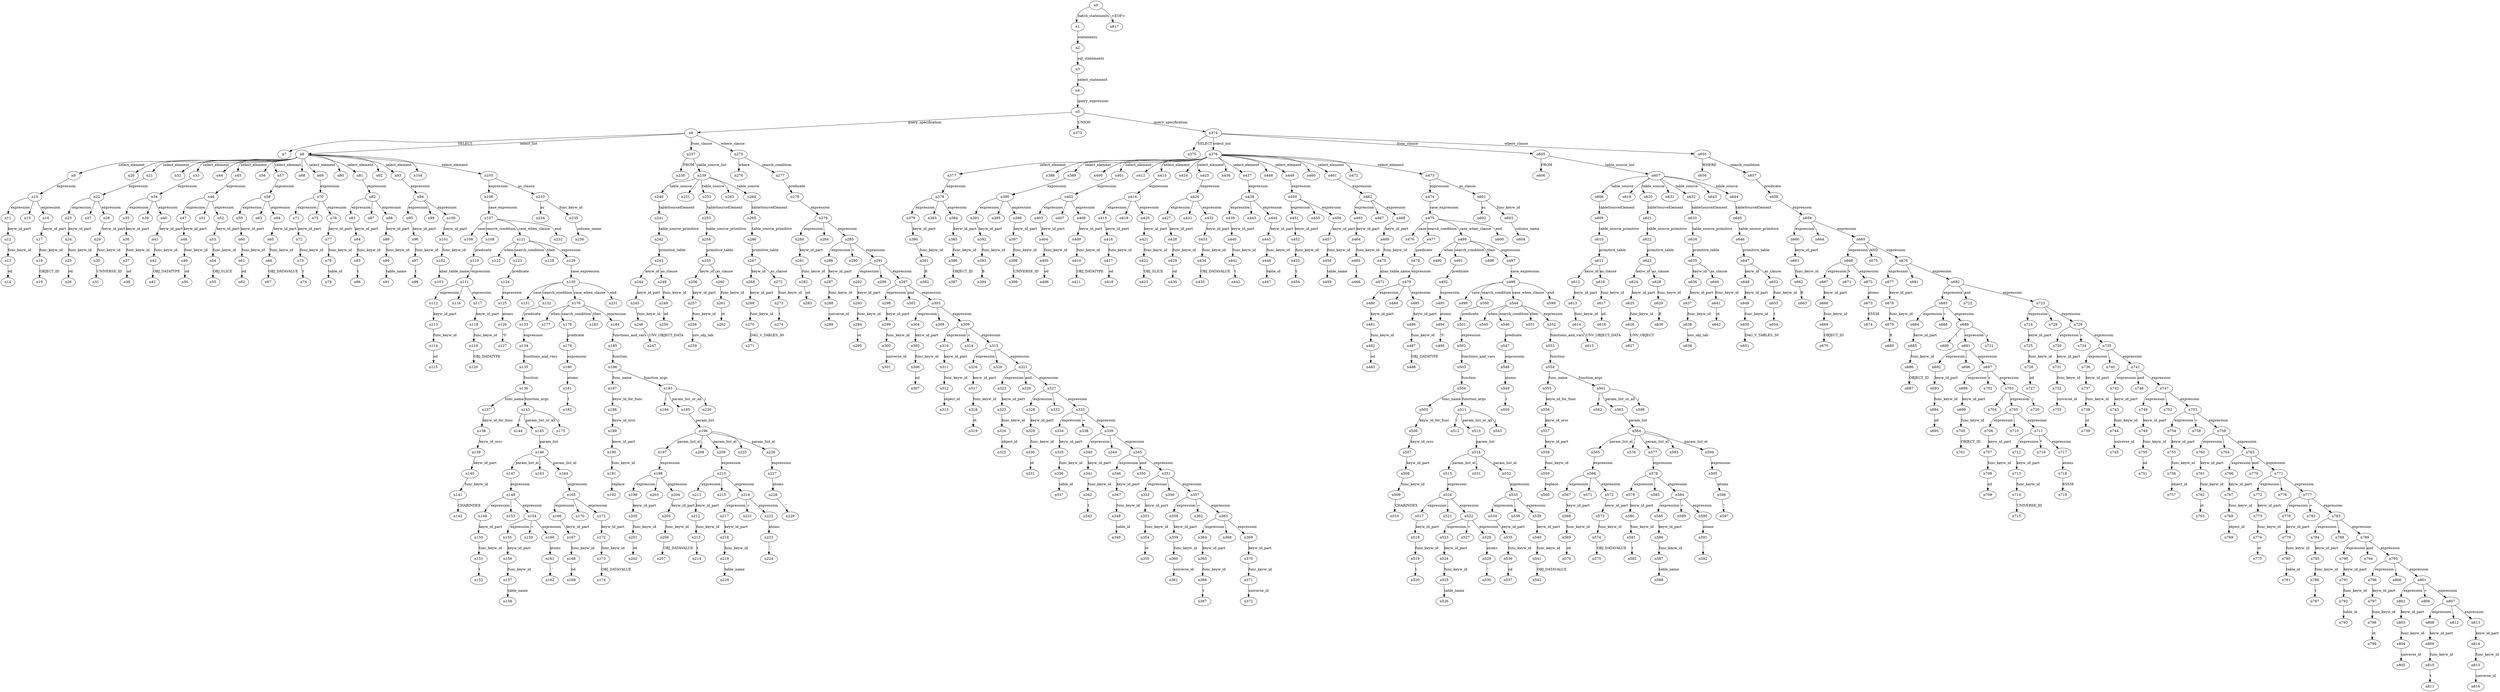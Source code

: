 digraph ParseTree {
  n0 -> n1 [label="batch_statements"];
  n1 -> n2 [label="statements"];
  n2 -> n3 [label="sql_statements"];
  n3 -> n4 [label="select_statement"];
  n4 -> n5 [label="query_expression"];
  n5 -> n6 [label="query_specification"];
  n6 -> n7 [label="SELECT"];
  n6 -> n8 [label="select_list"];
  n8 -> n9 [label="select_element"];
  n9 -> n10 [label="expression"];
  n10 -> n11 [label="expression"];
  n11 -> n12 [label="keyw_id_part"];
  n12 -> n13 [label="func_keyw_id"];
  n13 -> n14 [label="od"];
  n10 -> n15 [label="."];
  n10 -> n16 [label="expression"];
  n16 -> n17 [label="keyw_id_part"];
  n17 -> n18 [label="func_keyw_id"];
  n18 -> n19 [label="OBJECT_ID"];
  n8 -> n20 [label=","];
  n8 -> n21 [label="select_element"];
  n21 -> n22 [label="expression"];
  n22 -> n23 [label="expression"];
  n23 -> n24 [label="keyw_id_part"];
  n24 -> n25 [label="func_keyw_id"];
  n25 -> n26 [label="od"];
  n22 -> n27 [label="."];
  n22 -> n28 [label="expression"];
  n28 -> n29 [label="keyw_id_part"];
  n29 -> n30 [label="func_keyw_id"];
  n30 -> n31 [label="UNIVERSE_ID"];
  n8 -> n32 [label=","];
  n8 -> n33 [label="select_element"];
  n33 -> n34 [label="expression"];
  n34 -> n35 [label="expression"];
  n35 -> n36 [label="keyw_id_part"];
  n36 -> n37 [label="func_keyw_id"];
  n37 -> n38 [label="od"];
  n34 -> n39 [label="."];
  n34 -> n40 [label="expression"];
  n40 -> n41 [label="keyw_id_part"];
  n41 -> n42 [label="func_keyw_id"];
  n42 -> n43 [label="OBJ_DATATYPE"];
  n8 -> n44 [label=","];
  n8 -> n45 [label="select_element"];
  n45 -> n46 [label="expression"];
  n46 -> n47 [label="expression"];
  n47 -> n48 [label="keyw_id_part"];
  n48 -> n49 [label="func_keyw_id"];
  n49 -> n50 [label="od"];
  n46 -> n51 [label="."];
  n46 -> n52 [label="expression"];
  n52 -> n53 [label="keyw_id_part"];
  n53 -> n54 [label="func_keyw_id"];
  n54 -> n55 [label="OBJ_SLICE"];
  n8 -> n56 [label=","];
  n8 -> n57 [label="select_element"];
  n57 -> n58 [label="expression"];
  n58 -> n59 [label="expression"];
  n59 -> n60 [label="keyw_id_part"];
  n60 -> n61 [label="func_keyw_id"];
  n61 -> n62 [label="od"];
  n58 -> n63 [label="."];
  n58 -> n64 [label="expression"];
  n64 -> n65 [label="keyw_id_part"];
  n65 -> n66 [label="func_keyw_id"];
  n66 -> n67 [label="OBJ_DATAVALUE"];
  n8 -> n68 [label=","];
  n8 -> n69 [label="select_element"];
  n69 -> n70 [label="expression"];
  n70 -> n71 [label="expression"];
  n71 -> n72 [label="keyw_id_part"];
  n72 -> n73 [label="func_keyw_id"];
  n73 -> n74 [label="t"];
  n70 -> n75 [label="."];
  n70 -> n76 [label="expression"];
  n76 -> n77 [label="keyw_id_part"];
  n77 -> n78 [label="func_keyw_id"];
  n78 -> n79 [label="table_id"];
  n8 -> n80 [label=","];
  n8 -> n81 [label="select_element"];
  n81 -> n82 [label="expression"];
  n82 -> n83 [label="expression"];
  n83 -> n84 [label="keyw_id_part"];
  n84 -> n85 [label="func_keyw_id"];
  n85 -> n86 [label="t"];
  n82 -> n87 [label="."];
  n82 -> n88 [label="expression"];
  n88 -> n89 [label="keyw_id_part"];
  n89 -> n90 [label="func_keyw_id"];
  n90 -> n91 [label="table_name"];
  n8 -> n92 [label=","];
  n8 -> n93 [label="select_element"];
  n93 -> n94 [label="expression"];
  n94 -> n95 [label="expression"];
  n95 -> n96 [label="keyw_id_part"];
  n96 -> n97 [label="func_keyw_id"];
  n97 -> n98 [label="t"];
  n94 -> n99 [label="."];
  n94 -> n100 [label="expression"];
  n100 -> n101 [label="keyw_id_part"];
  n101 -> n102 [label="func_keyw_id"];
  n102 -> n103 [label="alias_table_name"];
  n8 -> n104 [label=","];
  n8 -> n105 [label="select_element"];
  n105 -> n106 [label="expression"];
  n106 -> n107 [label="case_expression"];
  n107 -> n108 [label="case"];
  n107 -> n109 [label="search_condition"];
  n109 -> n110 [label="predicate"];
  n110 -> n111 [label="expression"];
  n111 -> n112 [label="expression"];
  n112 -> n113 [label="keyw_id_part"];
  n113 -> n114 [label="func_keyw_id"];
  n114 -> n115 [label="od"];
  n111 -> n116 [label="."];
  n111 -> n117 [label="expression"];
  n117 -> n118 [label="keyw_id_part"];
  n118 -> n119 [label="func_keyw_id"];
  n119 -> n120 [label="OBJ_DATATYPE"];
  n107 -> n121 [label="case_when_clause"];
  n121 -> n122 [label="when"];
  n121 -> n123 [label="search_condition"];
  n123 -> n124 [label="predicate"];
  n124 -> n125 [label="expression"];
  n125 -> n126 [label="atoms"];
  n126 -> n127 [label="'S'"];
  n121 -> n128 [label="then"];
  n121 -> n129 [label="expression"];
  n129 -> n130 [label="case_expression"];
  n130 -> n131 [label="case"];
  n130 -> n132 [label="search_condition"];
  n132 -> n133 [label="predicate"];
  n133 -> n134 [label="expression"];
  n134 -> n135 [label="functions_and_vars"];
  n135 -> n136 [label="function"];
  n136 -> n137 [label="func_name"];
  n137 -> n138 [label="keyw_id_for_func"];
  n138 -> n139 [label="keyw_id_orcc"];
  n139 -> n140 [label="keyw_id_part"];
  n140 -> n141 [label="func_keyw_id"];
  n141 -> n142 [label="CHARINDEX"];
  n136 -> n143 [label="function_args"];
  n143 -> n144 [label="("];
  n143 -> n145 [label="param_list_or_all"];
  n145 -> n146 [label="param_list"];
  n146 -> n147 [label="param_list_el"];
  n147 -> n148 [label="expression"];
  n148 -> n149 [label="expression"];
  n149 -> n150 [label="keyw_id_part"];
  n150 -> n151 [label="func_keyw_id"];
  n151 -> n152 [label="t"];
  n148 -> n153 [label="."];
  n148 -> n154 [label="expression"];
  n154 -> n155 [label="expression"];
  n155 -> n156 [label="keyw_id_part"];
  n156 -> n157 [label="func_keyw_id"];
  n157 -> n158 [label="table_name"];
  n154 -> n159 [label="+"];
  n154 -> n160 [label="expression"];
  n160 -> n161 [label="atoms"];
  n161 -> n162 [label="'.'"];
  n146 -> n163 [label=","];
  n146 -> n164 [label="param_list_el"];
  n164 -> n165 [label="expression"];
  n165 -> n166 [label="expression"];
  n166 -> n167 [label="keyw_id_part"];
  n167 -> n168 [label="func_keyw_id"];
  n168 -> n169 [label="od"];
  n165 -> n170 [label="."];
  n165 -> n171 [label="expression"];
  n171 -> n172 [label="keyw_id_part"];
  n172 -> n173 [label="func_keyw_id"];
  n173 -> n174 [label="OBJ_DATAVALUE"];
  n143 -> n175 [label=")"];
  n130 -> n176 [label="case_when_clause"];
  n176 -> n177 [label="when"];
  n176 -> n178 [label="search_condition"];
  n178 -> n179 [label="predicate"];
  n179 -> n180 [label="expression"];
  n180 -> n181 [label="atoms"];
  n181 -> n182 [label="1"];
  n176 -> n183 [label="then"];
  n176 -> n184 [label="expression"];
  n184 -> n185 [label="functions_and_vars"];
  n185 -> n186 [label="function"];
  n186 -> n187 [label="func_name"];
  n187 -> n188 [label="keyw_id_for_func"];
  n188 -> n189 [label="keyw_id_orcc"];
  n189 -> n190 [label="keyw_id_part"];
  n190 -> n191 [label="func_keyw_id"];
  n191 -> n192 [label="replace"];
  n186 -> n193 [label="function_args"];
  n193 -> n194 [label="("];
  n193 -> n195 [label="param_list_or_all"];
  n195 -> n196 [label="param_list"];
  n196 -> n197 [label="param_list_el"];
  n197 -> n198 [label="expression"];
  n198 -> n199 [label="expression"];
  n199 -> n200 [label="keyw_id_part"];
  n200 -> n201 [label="func_keyw_id"];
  n201 -> n202 [label="od"];
  n198 -> n203 [label="."];
  n198 -> n204 [label="expression"];
  n204 -> n205 [label="keyw_id_part"];
  n205 -> n206 [label="func_keyw_id"];
  n206 -> n207 [label="OBJ_DATAVALUE"];
  n196 -> n208 [label=","];
  n196 -> n209 [label="param_list_el"];
  n209 -> n210 [label="expression"];
  n210 -> n211 [label="expression"];
  n211 -> n212 [label="keyw_id_part"];
  n212 -> n213 [label="func_keyw_id"];
  n213 -> n214 [label="t"];
  n210 -> n215 [label="."];
  n210 -> n216 [label="expression"];
  n216 -> n217 [label="expression"];
  n217 -> n218 [label="keyw_id_part"];
  n218 -> n219 [label="func_keyw_id"];
  n219 -> n220 [label="table_name"];
  n216 -> n221 [label="+"];
  n216 -> n222 [label="expression"];
  n222 -> n223 [label="atoms"];
  n223 -> n224 [label="'.'"];
  n196 -> n225 [label=","];
  n196 -> n226 [label="param_list_el"];
  n226 -> n227 [label="expression"];
  n227 -> n228 [label="atoms"];
  n228 -> n229 [label="''"];
  n193 -> n230 [label=")"];
  n130 -> n231 [label="end"];
  n107 -> n232 [label="end"];
  n105 -> n233 [label="as_clause"];
  n233 -> n234 [label="as"];
  n233 -> n235 [label="func_keyw_id"];
  n235 -> n236 [label="column_name"];
  n6 -> n237 [label="from_clause"];
  n237 -> n238 [label="FROM"];
  n237 -> n239 [label="table_source_list"];
  n239 -> n240 [label="table_source"];
  n240 -> n241 [label="tableSourceElement"];
  n241 -> n242 [label="table_source_primitive"];
  n242 -> n243 [label="primitive_table"];
  n243 -> n244 [label="keyw_id"];
  n244 -> n245 [label="keyw_id_part"];
  n245 -> n246 [label="func_keyw_id"];
  n246 -> n247 [label="UNV_OBJECT_DATA"];
  n243 -> n248 [label="as_clause"];
  n248 -> n249 [label="func_keyw_id"];
  n249 -> n250 [label="od"];
  n239 -> n251 [label=","];
  n239 -> n252 [label="table_source"];
  n252 -> n253 [label="tableSourceElement"];
  n253 -> n254 [label="table_source_primitive"];
  n254 -> n255 [label="primitive_table"];
  n255 -> n256 [label="keyw_id"];
  n256 -> n257 [label="keyw_id_part"];
  n257 -> n258 [label="func_keyw_id"];
  n258 -> n259 [label="unv_obj_tab"];
  n255 -> n260 [label="as_clause"];
  n260 -> n261 [label="func_keyw_id"];
  n261 -> n262 [label="ot"];
  n239 -> n263 [label=","];
  n239 -> n264 [label="table_source"];
  n264 -> n265 [label="tableSourceElement"];
  n265 -> n266 [label="table_source_primitive"];
  n266 -> n267 [label="primitive_table"];
  n267 -> n268 [label="keyw_id"];
  n268 -> n269 [label="keyw_id_part"];
  n269 -> n270 [label="func_keyw_id"];
  n270 -> n271 [label="DAG_V_TABLES_30"];
  n267 -> n272 [label="as_clause"];
  n272 -> n273 [label="func_keyw_id"];
  n273 -> n274 [label="t"];
  n6 -> n275 [label="where_clause"];
  n275 -> n276 [label="where"];
  n275 -> n277 [label="search_condition"];
  n277 -> n278 [label="predicate"];
  n278 -> n279 [label="expression"];
  n279 -> n280 [label="expression"];
  n280 -> n281 [label="keyw_id_part"];
  n281 -> n282 [label="func_keyw_id"];
  n282 -> n283 [label="od"];
  n279 -> n284 [label="."];
  n279 -> n285 [label="expression"];
  n285 -> n286 [label="expression"];
  n286 -> n287 [label="keyw_id_part"];
  n287 -> n288 [label="func_keyw_id"];
  n288 -> n289 [label="universe_id"];
  n285 -> n290 [label="="];
  n285 -> n291 [label="expression"];
  n291 -> n292 [label="expression"];
  n292 -> n293 [label="keyw_id_part"];
  n293 -> n294 [label="func_keyw_id"];
  n294 -> n295 [label="ot"];
  n291 -> n296 [label="."];
  n291 -> n297 [label="expression"];
  n297 -> n298 [label="expression"];
  n298 -> n299 [label="keyw_id_part"];
  n299 -> n300 [label="func_keyw_id"];
  n300 -> n301 [label="universe_id"];
  n297 -> n302 [label="and"];
  n297 -> n303 [label="expression"];
  n303 -> n304 [label="expression"];
  n304 -> n305 [label="keyw_id_part"];
  n305 -> n306 [label="func_keyw_id"];
  n306 -> n307 [label="od"];
  n303 -> n308 [label="."];
  n303 -> n309 [label="expression"];
  n309 -> n310 [label="expression"];
  n310 -> n311 [label="keyw_id_part"];
  n311 -> n312 [label="func_keyw_id"];
  n312 -> n313 [label="object_id"];
  n309 -> n314 [label="="];
  n309 -> n315 [label="expression"];
  n315 -> n316 [label="expression"];
  n316 -> n317 [label="keyw_id_part"];
  n317 -> n318 [label="func_keyw_id"];
  n318 -> n319 [label="ot"];
  n315 -> n320 [label="."];
  n315 -> n321 [label="expression"];
  n321 -> n322 [label="expression"];
  n322 -> n323 [label="keyw_id_part"];
  n323 -> n324 [label="func_keyw_id"];
  n324 -> n325 [label="object_id"];
  n321 -> n326 [label="and"];
  n321 -> n327 [label="expression"];
  n327 -> n328 [label="expression"];
  n328 -> n329 [label="keyw_id_part"];
  n329 -> n330 [label="func_keyw_id"];
  n330 -> n331 [label="ot"];
  n327 -> n332 [label="."];
  n327 -> n333 [label="expression"];
  n333 -> n334 [label="expression"];
  n334 -> n335 [label="keyw_id_part"];
  n335 -> n336 [label="func_keyw_id"];
  n336 -> n337 [label="table_id"];
  n333 -> n338 [label="="];
  n333 -> n339 [label="expression"];
  n339 -> n340 [label="expression"];
  n340 -> n341 [label="keyw_id_part"];
  n341 -> n342 [label="func_keyw_id"];
  n342 -> n343 [label="t"];
  n339 -> n344 [label="."];
  n339 -> n345 [label="expression"];
  n345 -> n346 [label="expression"];
  n346 -> n347 [label="keyw_id_part"];
  n347 -> n348 [label="func_keyw_id"];
  n348 -> n349 [label="table_id"];
  n345 -> n350 [label="and"];
  n345 -> n351 [label="expression"];
  n351 -> n352 [label="expression"];
  n352 -> n353 [label="keyw_id_part"];
  n353 -> n354 [label="func_keyw_id"];
  n354 -> n355 [label="ot"];
  n351 -> n356 [label="."];
  n351 -> n357 [label="expression"];
  n357 -> n358 [label="expression"];
  n358 -> n359 [label="keyw_id_part"];
  n359 -> n360 [label="func_keyw_id"];
  n360 -> n361 [label="universe_id"];
  n357 -> n362 [label="="];
  n357 -> n363 [label="expression"];
  n363 -> n364 [label="expression"];
  n364 -> n365 [label="keyw_id_part"];
  n365 -> n366 [label="func_keyw_id"];
  n366 -> n367 [label="t"];
  n363 -> n368 [label="."];
  n363 -> n369 [label="expression"];
  n369 -> n370 [label="keyw_id_part"];
  n370 -> n371 [label="func_keyw_id"];
  n371 -> n372 [label="universe_id"];
  n5 -> n373 [label="UNION"];
  n5 -> n374 [label="query_specification"];
  n374 -> n375 [label="SELECT"];
  n374 -> n376 [label="select_list"];
  n376 -> n377 [label="select_element"];
  n377 -> n378 [label="expression"];
  n378 -> n379 [label="expression"];
  n379 -> n380 [label="keyw_id_part"];
  n380 -> n381 [label="func_keyw_id"];
  n381 -> n382 [label="B"];
  n378 -> n383 [label="."];
  n378 -> n384 [label="expression"];
  n384 -> n385 [label="keyw_id_part"];
  n385 -> n386 [label="func_keyw_id"];
  n386 -> n387 [label="OBJECT_ID"];
  n376 -> n388 [label=","];
  n376 -> n389 [label="select_element"];
  n389 -> n390 [label="expression"];
  n390 -> n391 [label="expression"];
  n391 -> n392 [label="keyw_id_part"];
  n392 -> n393 [label="func_keyw_id"];
  n393 -> n394 [label="B"];
  n390 -> n395 [label="."];
  n390 -> n396 [label="expression"];
  n396 -> n397 [label="keyw_id_part"];
  n397 -> n398 [label="func_keyw_id"];
  n398 -> n399 [label="UNIVERSE_ID"];
  n376 -> n400 [label=","];
  n376 -> n401 [label="select_element"];
  n401 -> n402 [label="expression"];
  n402 -> n403 [label="expression"];
  n403 -> n404 [label="keyw_id_part"];
  n404 -> n405 [label="func_keyw_id"];
  n405 -> n406 [label="od"];
  n402 -> n407 [label="."];
  n402 -> n408 [label="expression"];
  n408 -> n409 [label="keyw_id_part"];
  n409 -> n410 [label="func_keyw_id"];
  n410 -> n411 [label="OBJ_DATATYPE"];
  n376 -> n412 [label=","];
  n376 -> n413 [label="select_element"];
  n413 -> n414 [label="expression"];
  n414 -> n415 [label="expression"];
  n415 -> n416 [label="keyw_id_part"];
  n416 -> n417 [label="func_keyw_id"];
  n417 -> n418 [label="od"];
  n414 -> n419 [label="."];
  n414 -> n420 [label="expression"];
  n420 -> n421 [label="keyw_id_part"];
  n421 -> n422 [label="func_keyw_id"];
  n422 -> n423 [label="OBJ_SLICE"];
  n376 -> n424 [label=","];
  n376 -> n425 [label="select_element"];
  n425 -> n426 [label="expression"];
  n426 -> n427 [label="expression"];
  n427 -> n428 [label="keyw_id_part"];
  n428 -> n429 [label="func_keyw_id"];
  n429 -> n430 [label="od"];
  n426 -> n431 [label="."];
  n426 -> n432 [label="expression"];
  n432 -> n433 [label="keyw_id_part"];
  n433 -> n434 [label="func_keyw_id"];
  n434 -> n435 [label="OBJ_DATAVALUE"];
  n376 -> n436 [label=","];
  n376 -> n437 [label="select_element"];
  n437 -> n438 [label="expression"];
  n438 -> n439 [label="expression"];
  n439 -> n440 [label="keyw_id_part"];
  n440 -> n441 [label="func_keyw_id"];
  n441 -> n442 [label="t"];
  n438 -> n443 [label="."];
  n438 -> n444 [label="expression"];
  n444 -> n445 [label="keyw_id_part"];
  n445 -> n446 [label="func_keyw_id"];
  n446 -> n447 [label="table_id"];
  n376 -> n448 [label=","];
  n376 -> n449 [label="select_element"];
  n449 -> n450 [label="expression"];
  n450 -> n451 [label="expression"];
  n451 -> n452 [label="keyw_id_part"];
  n452 -> n453 [label="func_keyw_id"];
  n453 -> n454 [label="t"];
  n450 -> n455 [label="."];
  n450 -> n456 [label="expression"];
  n456 -> n457 [label="keyw_id_part"];
  n457 -> n458 [label="func_keyw_id"];
  n458 -> n459 [label="table_name"];
  n376 -> n460 [label=","];
  n376 -> n461 [label="select_element"];
  n461 -> n462 [label="expression"];
  n462 -> n463 [label="expression"];
  n463 -> n464 [label="keyw_id_part"];
  n464 -> n465 [label="func_keyw_id"];
  n465 -> n466 [label="t"];
  n462 -> n467 [label="."];
  n462 -> n468 [label="expression"];
  n468 -> n469 [label="keyw_id_part"];
  n469 -> n470 [label="func_keyw_id"];
  n470 -> n471 [label="alias_table_name"];
  n376 -> n472 [label=","];
  n376 -> n473 [label="select_element"];
  n473 -> n474 [label="expression"];
  n474 -> n475 [label="case_expression"];
  n475 -> n476 [label="case"];
  n475 -> n477 [label="search_condition"];
  n477 -> n478 [label="predicate"];
  n478 -> n479 [label="expression"];
  n479 -> n480 [label="expression"];
  n480 -> n481 [label="keyw_id_part"];
  n481 -> n482 [label="func_keyw_id"];
  n482 -> n483 [label="od"];
  n479 -> n484 [label="."];
  n479 -> n485 [label="expression"];
  n485 -> n486 [label="keyw_id_part"];
  n486 -> n487 [label="func_keyw_id"];
  n487 -> n488 [label="OBJ_DATATYPE"];
  n475 -> n489 [label="case_when_clause"];
  n489 -> n490 [label="when"];
  n489 -> n491 [label="search_condition"];
  n491 -> n492 [label="predicate"];
  n492 -> n493 [label="expression"];
  n493 -> n494 [label="atoms"];
  n494 -> n495 [label="'S'"];
  n489 -> n496 [label="then"];
  n489 -> n497 [label="expression"];
  n497 -> n498 [label="case_expression"];
  n498 -> n499 [label="case"];
  n498 -> n500 [label="search_condition"];
  n500 -> n501 [label="predicate"];
  n501 -> n502 [label="expression"];
  n502 -> n503 [label="functions_and_vars"];
  n503 -> n504 [label="function"];
  n504 -> n505 [label="func_name"];
  n505 -> n506 [label="keyw_id_for_func"];
  n506 -> n507 [label="keyw_id_orcc"];
  n507 -> n508 [label="keyw_id_part"];
  n508 -> n509 [label="func_keyw_id"];
  n509 -> n510 [label="CHARINDEX"];
  n504 -> n511 [label="function_args"];
  n511 -> n512 [label="("];
  n511 -> n513 [label="param_list_or_all"];
  n513 -> n514 [label="param_list"];
  n514 -> n515 [label="param_list_el"];
  n515 -> n516 [label="expression"];
  n516 -> n517 [label="expression"];
  n517 -> n518 [label="keyw_id_part"];
  n518 -> n519 [label="func_keyw_id"];
  n519 -> n520 [label="t"];
  n516 -> n521 [label="."];
  n516 -> n522 [label="expression"];
  n522 -> n523 [label="expression"];
  n523 -> n524 [label="keyw_id_part"];
  n524 -> n525 [label="func_keyw_id"];
  n525 -> n526 [label="table_name"];
  n522 -> n527 [label="+"];
  n522 -> n528 [label="expression"];
  n528 -> n529 [label="atoms"];
  n529 -> n530 [label="'.'"];
  n514 -> n531 [label=","];
  n514 -> n532 [label="param_list_el"];
  n532 -> n533 [label="expression"];
  n533 -> n534 [label="expression"];
  n534 -> n535 [label="keyw_id_part"];
  n535 -> n536 [label="func_keyw_id"];
  n536 -> n537 [label="od"];
  n533 -> n538 [label="."];
  n533 -> n539 [label="expression"];
  n539 -> n540 [label="keyw_id_part"];
  n540 -> n541 [label="func_keyw_id"];
  n541 -> n542 [label="OBJ_DATAVALUE"];
  n511 -> n543 [label=")"];
  n498 -> n544 [label="case_when_clause"];
  n544 -> n545 [label="when"];
  n544 -> n546 [label="search_condition"];
  n546 -> n547 [label="predicate"];
  n547 -> n548 [label="expression"];
  n548 -> n549 [label="atoms"];
  n549 -> n550 [label="1"];
  n544 -> n551 [label="then"];
  n544 -> n552 [label="expression"];
  n552 -> n553 [label="functions_and_vars"];
  n553 -> n554 [label="function"];
  n554 -> n555 [label="func_name"];
  n555 -> n556 [label="keyw_id_for_func"];
  n556 -> n557 [label="keyw_id_orcc"];
  n557 -> n558 [label="keyw_id_part"];
  n558 -> n559 [label="func_keyw_id"];
  n559 -> n560 [label="replace"];
  n554 -> n561 [label="function_args"];
  n561 -> n562 [label="("];
  n561 -> n563 [label="param_list_or_all"];
  n563 -> n564 [label="param_list"];
  n564 -> n565 [label="param_list_el"];
  n565 -> n566 [label="expression"];
  n566 -> n567 [label="expression"];
  n567 -> n568 [label="keyw_id_part"];
  n568 -> n569 [label="func_keyw_id"];
  n569 -> n570 [label="od"];
  n566 -> n571 [label="."];
  n566 -> n572 [label="expression"];
  n572 -> n573 [label="keyw_id_part"];
  n573 -> n574 [label="func_keyw_id"];
  n574 -> n575 [label="OBJ_DATAVALUE"];
  n564 -> n576 [label=","];
  n564 -> n577 [label="param_list_el"];
  n577 -> n578 [label="expression"];
  n578 -> n579 [label="expression"];
  n579 -> n580 [label="keyw_id_part"];
  n580 -> n581 [label="func_keyw_id"];
  n581 -> n582 [label="t"];
  n578 -> n583 [label="."];
  n578 -> n584 [label="expression"];
  n584 -> n585 [label="expression"];
  n585 -> n586 [label="keyw_id_part"];
  n586 -> n587 [label="func_keyw_id"];
  n587 -> n588 [label="table_name"];
  n584 -> n589 [label="+"];
  n584 -> n590 [label="expression"];
  n590 -> n591 [label="atoms"];
  n591 -> n592 [label="'.'"];
  n564 -> n593 [label=","];
  n564 -> n594 [label="param_list_el"];
  n594 -> n595 [label="expression"];
  n595 -> n596 [label="atoms"];
  n596 -> n597 [label="''"];
  n561 -> n598 [label=")"];
  n498 -> n599 [label="end"];
  n475 -> n600 [label="end"];
  n473 -> n601 [label="as_clause"];
  n601 -> n602 [label="as"];
  n601 -> n603 [label="func_keyw_id"];
  n603 -> n604 [label="column_name"];
  n374 -> n605 [label="from_clause"];
  n605 -> n606 [label="FROM"];
  n605 -> n607 [label="table_source_list"];
  n607 -> n608 [label="table_source"];
  n608 -> n609 [label="tableSourceElement"];
  n609 -> n610 [label="table_source_primitive"];
  n610 -> n611 [label="primitive_table"];
  n611 -> n612 [label="keyw_id"];
  n612 -> n613 [label="keyw_id_part"];
  n613 -> n614 [label="func_keyw_id"];
  n614 -> n615 [label="UNV_OBJECT_DATA"];
  n611 -> n616 [label="as_clause"];
  n616 -> n617 [label="func_keyw_id"];
  n617 -> n618 [label="od"];
  n607 -> n619 [label=","];
  n607 -> n620 [label="table_source"];
  n620 -> n621 [label="tableSourceElement"];
  n621 -> n622 [label="table_source_primitive"];
  n622 -> n623 [label="primitive_table"];
  n623 -> n624 [label="keyw_id"];
  n624 -> n625 [label="keyw_id_part"];
  n625 -> n626 [label="func_keyw_id"];
  n626 -> n627 [label="UNV_OBJECT"];
  n623 -> n628 [label="as_clause"];
  n628 -> n629 [label="func_keyw_id"];
  n629 -> n630 [label="B"];
  n607 -> n631 [label=","];
  n607 -> n632 [label="table_source"];
  n632 -> n633 [label="tableSourceElement"];
  n633 -> n634 [label="table_source_primitive"];
  n634 -> n635 [label="primitive_table"];
  n635 -> n636 [label="keyw_id"];
  n636 -> n637 [label="keyw_id_part"];
  n637 -> n638 [label="func_keyw_id"];
  n638 -> n639 [label="unv_obj_tab"];
  n635 -> n640 [label="as_clause"];
  n640 -> n641 [label="func_keyw_id"];
  n641 -> n642 [label="ot"];
  n607 -> n643 [label=","];
  n607 -> n644 [label="table_source"];
  n644 -> n645 [label="tableSourceElement"];
  n645 -> n646 [label="table_source_primitive"];
  n646 -> n647 [label="primitive_table"];
  n647 -> n648 [label="keyw_id"];
  n648 -> n649 [label="keyw_id_part"];
  n649 -> n650 [label="func_keyw_id"];
  n650 -> n651 [label="DAG_V_TABLES_30"];
  n647 -> n652 [label="as_clause"];
  n652 -> n653 [label="func_keyw_id"];
  n653 -> n654 [label="t"];
  n374 -> n655 [label="where_clause"];
  n655 -> n656 [label="WHERE"];
  n655 -> n657 [label="search_condition"];
  n657 -> n658 [label="predicate"];
  n658 -> n659 [label="expression"];
  n659 -> n660 [label="expression"];
  n660 -> n661 [label="keyw_id_part"];
  n661 -> n662 [label="func_keyw_id"];
  n662 -> n663 [label="B"];
  n659 -> n664 [label="."];
  n659 -> n665 [label="expression"];
  n665 -> n666 [label="expression"];
  n666 -> n667 [label="expression"];
  n667 -> n668 [label="keyw_id_part"];
  n668 -> n669 [label="func_keyw_id"];
  n669 -> n670 [label="OBJECT_ID"];
  n666 -> n671 [label=">"];
  n666 -> n672 [label="expression"];
  n672 -> n673 [label="atoms"];
  n673 -> n674 [label="65536"];
  n665 -> n675 [label="AND"];
  n665 -> n676 [label="expression"];
  n676 -> n677 [label="expression"];
  n677 -> n678 [label="keyw_id_part"];
  n678 -> n679 [label="func_keyw_id"];
  n679 -> n680 [label="B"];
  n676 -> n681 [label="."];
  n676 -> n682 [label="expression"];
  n682 -> n683 [label="expression"];
  n683 -> n684 [label="expression"];
  n684 -> n685 [label="keyw_id_part"];
  n685 -> n686 [label="func_keyw_id"];
  n686 -> n687 [label="OBJECT_ID"];
  n683 -> n688 [label="="];
  n683 -> n689 [label="expression"];
  n689 -> n690 [label="("];
  n689 -> n691 [label="expression"];
  n691 -> n692 [label="expression"];
  n692 -> n693 [label="keyw_id_part"];
  n693 -> n694 [label="func_keyw_id"];
  n694 -> n695 [label="od"];
  n691 -> n696 [label="."];
  n691 -> n697 [label="expression"];
  n697 -> n698 [label="expression"];
  n698 -> n699 [label="keyw_id_part"];
  n699 -> n700 [label="func_keyw_id"];
  n700 -> n701 [label="OBJECT_ID"];
  n697 -> n702 [label="+"];
  n697 -> n703 [label="expression"];
  n703 -> n704 [label="("];
  n703 -> n705 [label="expression"];
  n705 -> n706 [label="expression"];
  n706 -> n707 [label="keyw_id_part"];
  n707 -> n708 [label="func_keyw_id"];
  n708 -> n709 [label="od"];
  n705 -> n710 [label="."];
  n705 -> n711 [label="expression"];
  n711 -> n712 [label="expression"];
  n712 -> n713 [label="keyw_id_part"];
  n713 -> n714 [label="func_keyw_id"];
  n714 -> n715 [label="UNIVERSE_ID"];
  n711 -> n716 [label="*"];
  n711 -> n717 [label="expression"];
  n717 -> n718 [label="atoms"];
  n718 -> n719 [label="65536"];
  n703 -> n720 [label=")"];
  n689 -> n721 [label=")"];
  n682 -> n722 [label="and"];
  n682 -> n723 [label="expression"];
  n723 -> n724 [label="expression"];
  n724 -> n725 [label="keyw_id_part"];
  n725 -> n726 [label="func_keyw_id"];
  n726 -> n727 [label="od"];
  n723 -> n728 [label="."];
  n723 -> n729 [label="expression"];
  n729 -> n730 [label="expression"];
  n730 -> n731 [label="keyw_id_part"];
  n731 -> n732 [label="func_keyw_id"];
  n732 -> n733 [label="universe_id"];
  n729 -> n734 [label="="];
  n729 -> n735 [label="expression"];
  n735 -> n736 [label="expression"];
  n736 -> n737 [label="keyw_id_part"];
  n737 -> n738 [label="func_keyw_id"];
  n738 -> n739 [label="ot"];
  n735 -> n740 [label="."];
  n735 -> n741 [label="expression"];
  n741 -> n742 [label="expression"];
  n742 -> n743 [label="keyw_id_part"];
  n743 -> n744 [label="func_keyw_id"];
  n744 -> n745 [label="universe_id"];
  n741 -> n746 [label="and"];
  n741 -> n747 [label="expression"];
  n747 -> n748 [label="expression"];
  n748 -> n749 [label="keyw_id_part"];
  n749 -> n750 [label="func_keyw_id"];
  n750 -> n751 [label="od"];
  n747 -> n752 [label="."];
  n747 -> n753 [label="expression"];
  n753 -> n754 [label="expression"];
  n754 -> n755 [label="keyw_id_part"];
  n755 -> n756 [label="func_keyw_id"];
  n756 -> n757 [label="object_id"];
  n753 -> n758 [label="="];
  n753 -> n759 [label="expression"];
  n759 -> n760 [label="expression"];
  n760 -> n761 [label="keyw_id_part"];
  n761 -> n762 [label="func_keyw_id"];
  n762 -> n763 [label="ot"];
  n759 -> n764 [label="."];
  n759 -> n765 [label="expression"];
  n765 -> n766 [label="expression"];
  n766 -> n767 [label="keyw_id_part"];
  n767 -> n768 [label="func_keyw_id"];
  n768 -> n769 [label="object_id"];
  n765 -> n770 [label="and"];
  n765 -> n771 [label="expression"];
  n771 -> n772 [label="expression"];
  n772 -> n773 [label="keyw_id_part"];
  n773 -> n774 [label="func_keyw_id"];
  n774 -> n775 [label="ot"];
  n771 -> n776 [label="."];
  n771 -> n777 [label="expression"];
  n777 -> n778 [label="expression"];
  n778 -> n779 [label="keyw_id_part"];
  n779 -> n780 [label="func_keyw_id"];
  n780 -> n781 [label="table_id"];
  n777 -> n782 [label="="];
  n777 -> n783 [label="expression"];
  n783 -> n784 [label="expression"];
  n784 -> n785 [label="keyw_id_part"];
  n785 -> n786 [label="func_keyw_id"];
  n786 -> n787 [label="t"];
  n783 -> n788 [label="."];
  n783 -> n789 [label="expression"];
  n789 -> n790 [label="expression"];
  n790 -> n791 [label="keyw_id_part"];
  n791 -> n792 [label="func_keyw_id"];
  n792 -> n793 [label="table_id"];
  n789 -> n794 [label="and"];
  n789 -> n795 [label="expression"];
  n795 -> n796 [label="expression"];
  n796 -> n797 [label="keyw_id_part"];
  n797 -> n798 [label="func_keyw_id"];
  n798 -> n799 [label="ot"];
  n795 -> n800 [label="."];
  n795 -> n801 [label="expression"];
  n801 -> n802 [label="expression"];
  n802 -> n803 [label="keyw_id_part"];
  n803 -> n804 [label="func_keyw_id"];
  n804 -> n805 [label="universe_id"];
  n801 -> n806 [label="="];
  n801 -> n807 [label="expression"];
  n807 -> n808 [label="expression"];
  n808 -> n809 [label="keyw_id_part"];
  n809 -> n810 [label="func_keyw_id"];
  n810 -> n811 [label="t"];
  n807 -> n812 [label="."];
  n807 -> n813 [label="expression"];
  n813 -> n814 [label="keyw_id_part"];
  n814 -> n815 [label="func_keyw_id"];
  n815 -> n816 [label="universe_id"];
  n0 -> n817 [label="<EOF>"];
}